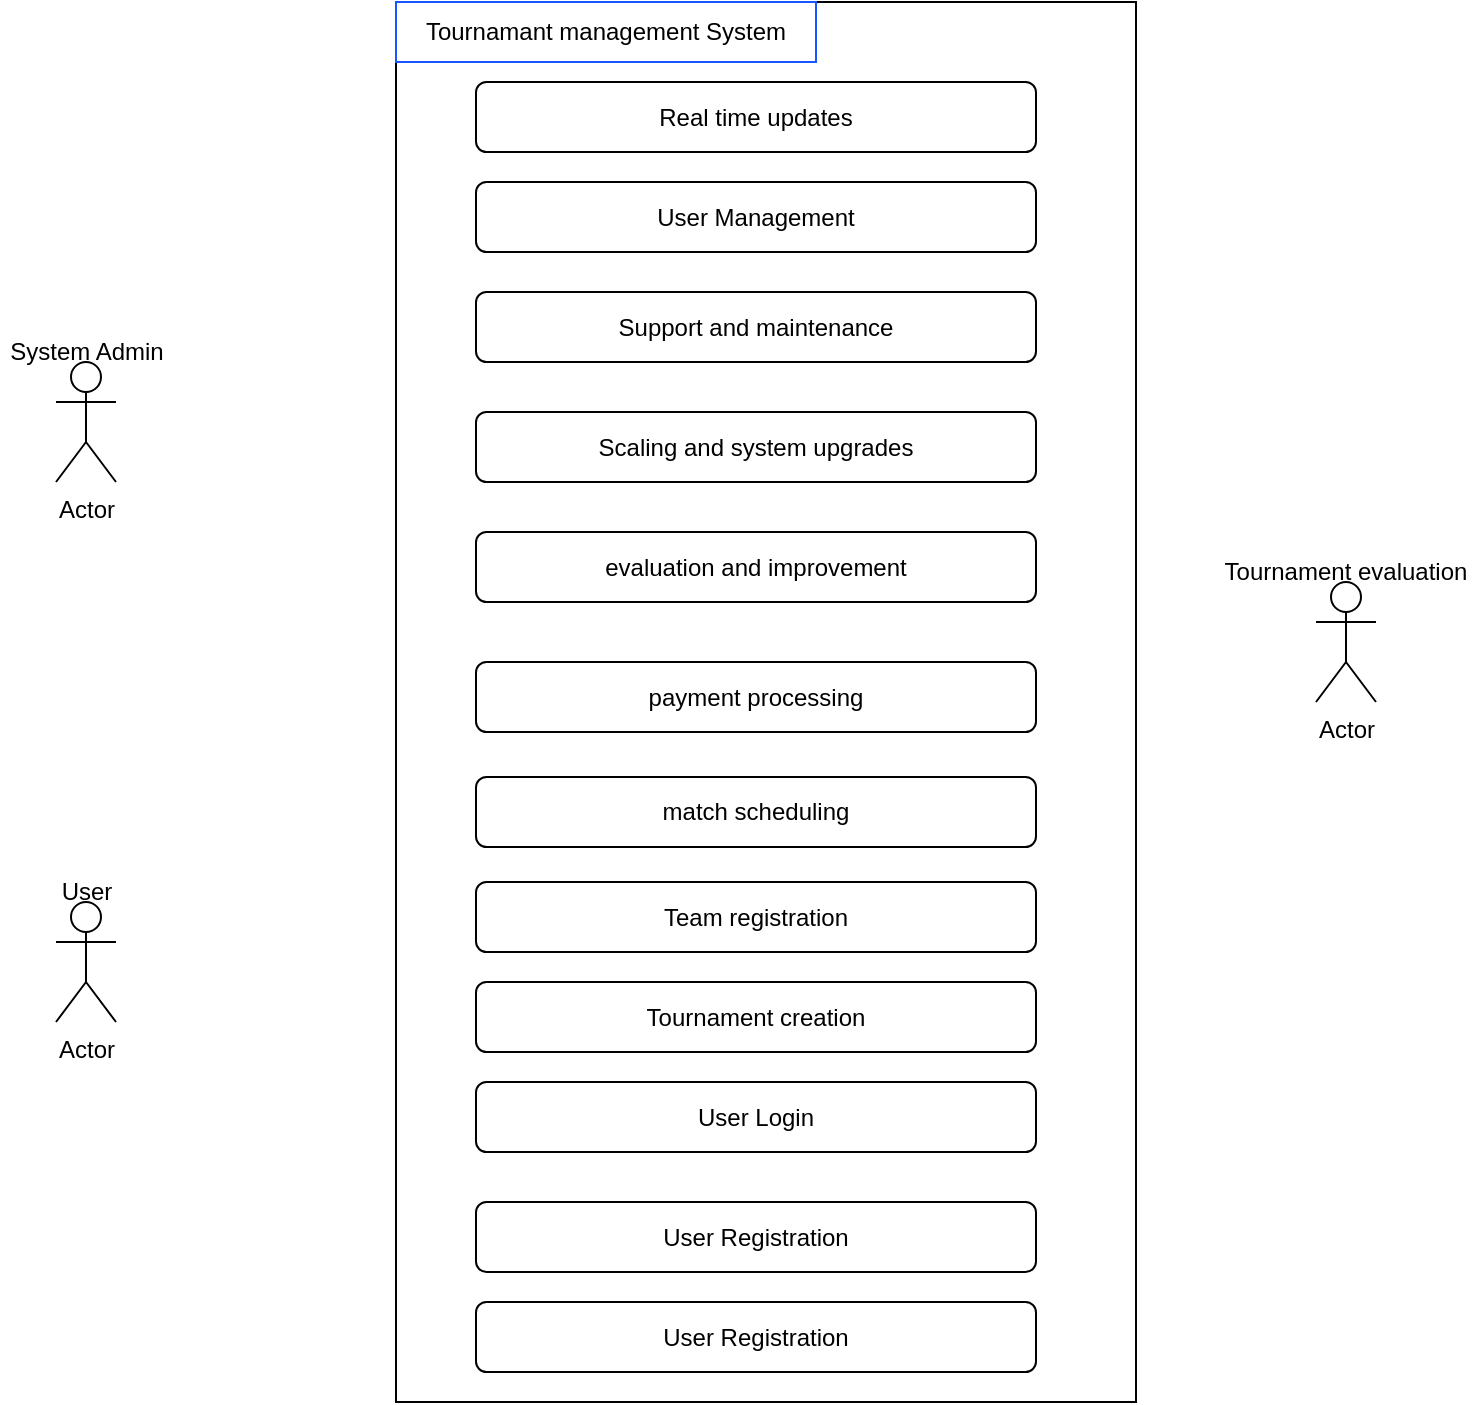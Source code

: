 <mxfile version="21.2.2" type="github">
  <diagram name="Page-1" id="vN7ikmCzUYrW8pYUsNlJ">
    <mxGraphModel dx="1434" dy="774" grid="1" gridSize="10" guides="1" tooltips="1" connect="1" arrows="1" fold="1" page="1" pageScale="1" pageWidth="827" pageHeight="1169" math="0" shadow="0">
      <root>
        <mxCell id="0" />
        <mxCell id="1" parent="0" />
        <mxCell id="d5l_B6ZjfewMHQgi6FsW-2" value="" style="rounded=0;whiteSpace=wrap;html=1;" vertex="1" parent="1">
          <mxGeometry x="220" y="10" width="370" height="700" as="geometry" />
        </mxCell>
        <mxCell id="d5l_B6ZjfewMHQgi6FsW-4" value="Tournamant management System" style="text;html=1;strokeColor=#1755FF;fillColor=none;align=center;verticalAlign=middle;whiteSpace=wrap;rounded=0;" vertex="1" parent="1">
          <mxGeometry x="220" y="10" width="210" height="30" as="geometry" />
        </mxCell>
        <mxCell id="d5l_B6ZjfewMHQgi6FsW-5" value="Actor" style="shape=umlActor;verticalLabelPosition=bottom;verticalAlign=top;html=1;outlineConnect=0;" vertex="1" parent="1">
          <mxGeometry x="50" y="190" width="30" height="60" as="geometry" />
        </mxCell>
        <mxCell id="d5l_B6ZjfewMHQgi6FsW-6" value="Actor" style="shape=umlActor;verticalLabelPosition=bottom;verticalAlign=top;html=1;outlineConnect=0;" vertex="1" parent="1">
          <mxGeometry x="50" y="460" width="30" height="60" as="geometry" />
        </mxCell>
        <mxCell id="d5l_B6ZjfewMHQgi6FsW-7" value="Actor" style="shape=umlActor;verticalLabelPosition=bottom;verticalAlign=top;html=1;outlineConnect=0;" vertex="1" parent="1">
          <mxGeometry x="680" y="300" width="30" height="60" as="geometry" />
        </mxCell>
        <mxCell id="d5l_B6ZjfewMHQgi6FsW-8" value="System Admin" style="text;html=1;strokeColor=none;fillColor=none;align=center;verticalAlign=middle;whiteSpace=wrap;rounded=0;" vertex="1" parent="1">
          <mxGeometry x="22.5" y="170" width="85" height="30" as="geometry" />
        </mxCell>
        <mxCell id="d5l_B6ZjfewMHQgi6FsW-9" value="User" style="text;html=1;strokeColor=none;fillColor=none;align=center;verticalAlign=middle;whiteSpace=wrap;rounded=0;" vertex="1" parent="1">
          <mxGeometry x="27.5" y="440" width="75" height="30" as="geometry" />
        </mxCell>
        <mxCell id="d5l_B6ZjfewMHQgi6FsW-10" value="Tournament evaluation" style="text;html=1;strokeColor=none;fillColor=none;align=center;verticalAlign=middle;whiteSpace=wrap;rounded=0;" vertex="1" parent="1">
          <mxGeometry x="633" y="280" width="124" height="30" as="geometry" />
        </mxCell>
        <mxCell id="d5l_B6ZjfewMHQgi6FsW-13" value="Support and maintenance" style="rounded=1;whiteSpace=wrap;html=1;" vertex="1" parent="1">
          <mxGeometry x="260" y="155" width="280" height="35" as="geometry" />
        </mxCell>
        <mxCell id="d5l_B6ZjfewMHQgi6FsW-16" value="Scaling and system upgrades" style="rounded=1;whiteSpace=wrap;html=1;" vertex="1" parent="1">
          <mxGeometry x="260" y="215" width="280" height="35" as="geometry" />
        </mxCell>
        <mxCell id="d5l_B6ZjfewMHQgi6FsW-17" value="evaluation and improvement" style="rounded=1;whiteSpace=wrap;html=1;" vertex="1" parent="1">
          <mxGeometry x="260" y="275" width="280" height="35" as="geometry" />
        </mxCell>
        <mxCell id="d5l_B6ZjfewMHQgi6FsW-18" value="payment processing" style="rounded=1;whiteSpace=wrap;html=1;" vertex="1" parent="1">
          <mxGeometry x="260" y="340" width="280" height="35" as="geometry" />
        </mxCell>
        <mxCell id="d5l_B6ZjfewMHQgi6FsW-19" value="match scheduling" style="rounded=1;whiteSpace=wrap;html=1;" vertex="1" parent="1">
          <mxGeometry x="260" y="397.5" width="280" height="35" as="geometry" />
        </mxCell>
        <mxCell id="d5l_B6ZjfewMHQgi6FsW-20" value="Team registration" style="rounded=1;whiteSpace=wrap;html=1;" vertex="1" parent="1">
          <mxGeometry x="260" y="450" width="280" height="35" as="geometry" />
        </mxCell>
        <mxCell id="d5l_B6ZjfewMHQgi6FsW-21" value="Tournament creation" style="rounded=1;whiteSpace=wrap;html=1;" vertex="1" parent="1">
          <mxGeometry x="260" y="500" width="280" height="35" as="geometry" />
        </mxCell>
        <mxCell id="d5l_B6ZjfewMHQgi6FsW-22" value="User Login" style="rounded=1;whiteSpace=wrap;html=1;" vertex="1" parent="1">
          <mxGeometry x="260" y="550" width="280" height="35" as="geometry" />
        </mxCell>
        <mxCell id="d5l_B6ZjfewMHQgi6FsW-23" value="User Registration" style="rounded=1;whiteSpace=wrap;html=1;" vertex="1" parent="1">
          <mxGeometry x="260" y="610" width="280" height="35" as="geometry" />
        </mxCell>
        <mxCell id="d5l_B6ZjfewMHQgi6FsW-25" value="Real time updates" style="rounded=1;whiteSpace=wrap;html=1;" vertex="1" parent="1">
          <mxGeometry x="260" y="50" width="280" height="35" as="geometry" />
        </mxCell>
        <mxCell id="d5l_B6ZjfewMHQgi6FsW-26" value="User Management" style="rounded=1;whiteSpace=wrap;html=1;" vertex="1" parent="1">
          <mxGeometry x="260" y="100" width="280" height="35" as="geometry" />
        </mxCell>
        <mxCell id="d5l_B6ZjfewMHQgi6FsW-27" value="User Registration" style="rounded=1;whiteSpace=wrap;html=1;" vertex="1" parent="1">
          <mxGeometry x="260" y="660" width="280" height="35" as="geometry" />
        </mxCell>
      </root>
    </mxGraphModel>
  </diagram>
</mxfile>
